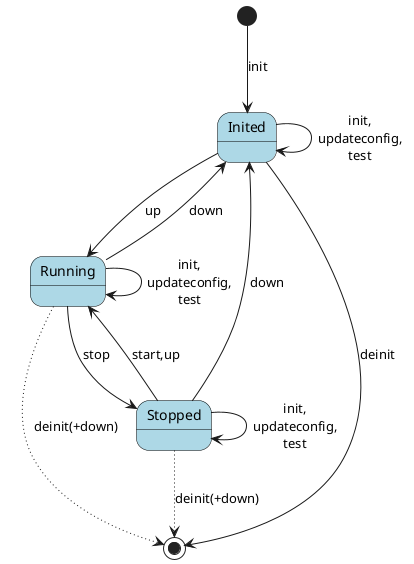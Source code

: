 @startuml
skinparam state {
    BackgroundColor<<State>> LightBlue
    BorderColor<<State>> Black
    BackgroundColor<<Action>> LightGreen
    BorderColor<<Action>> Black
}

state "Inited" as Inited <<State>>
state "Running" as Running <<State>>
state "Stopped" as Stopped <<State>>

[*] --> Inited : init
Inited --> Running : up
Stopped --> Running : start,up
Running --> Stopped : stop
Running --> Inited : down
Stopped --> Inited : down
Running -[dotted]-> [*] : deinit(+down)
Inited --> [*] : deinit
Stopped -[dotted]-> [*] : deinit(+down)

Inited --> Inited : init,\nupdateconfig,\ntest
Running --> Running : init,\nupdateconfig,\ntest
Stopped --> Stopped : init,\nupdateconfig,\ntest

@enduml
